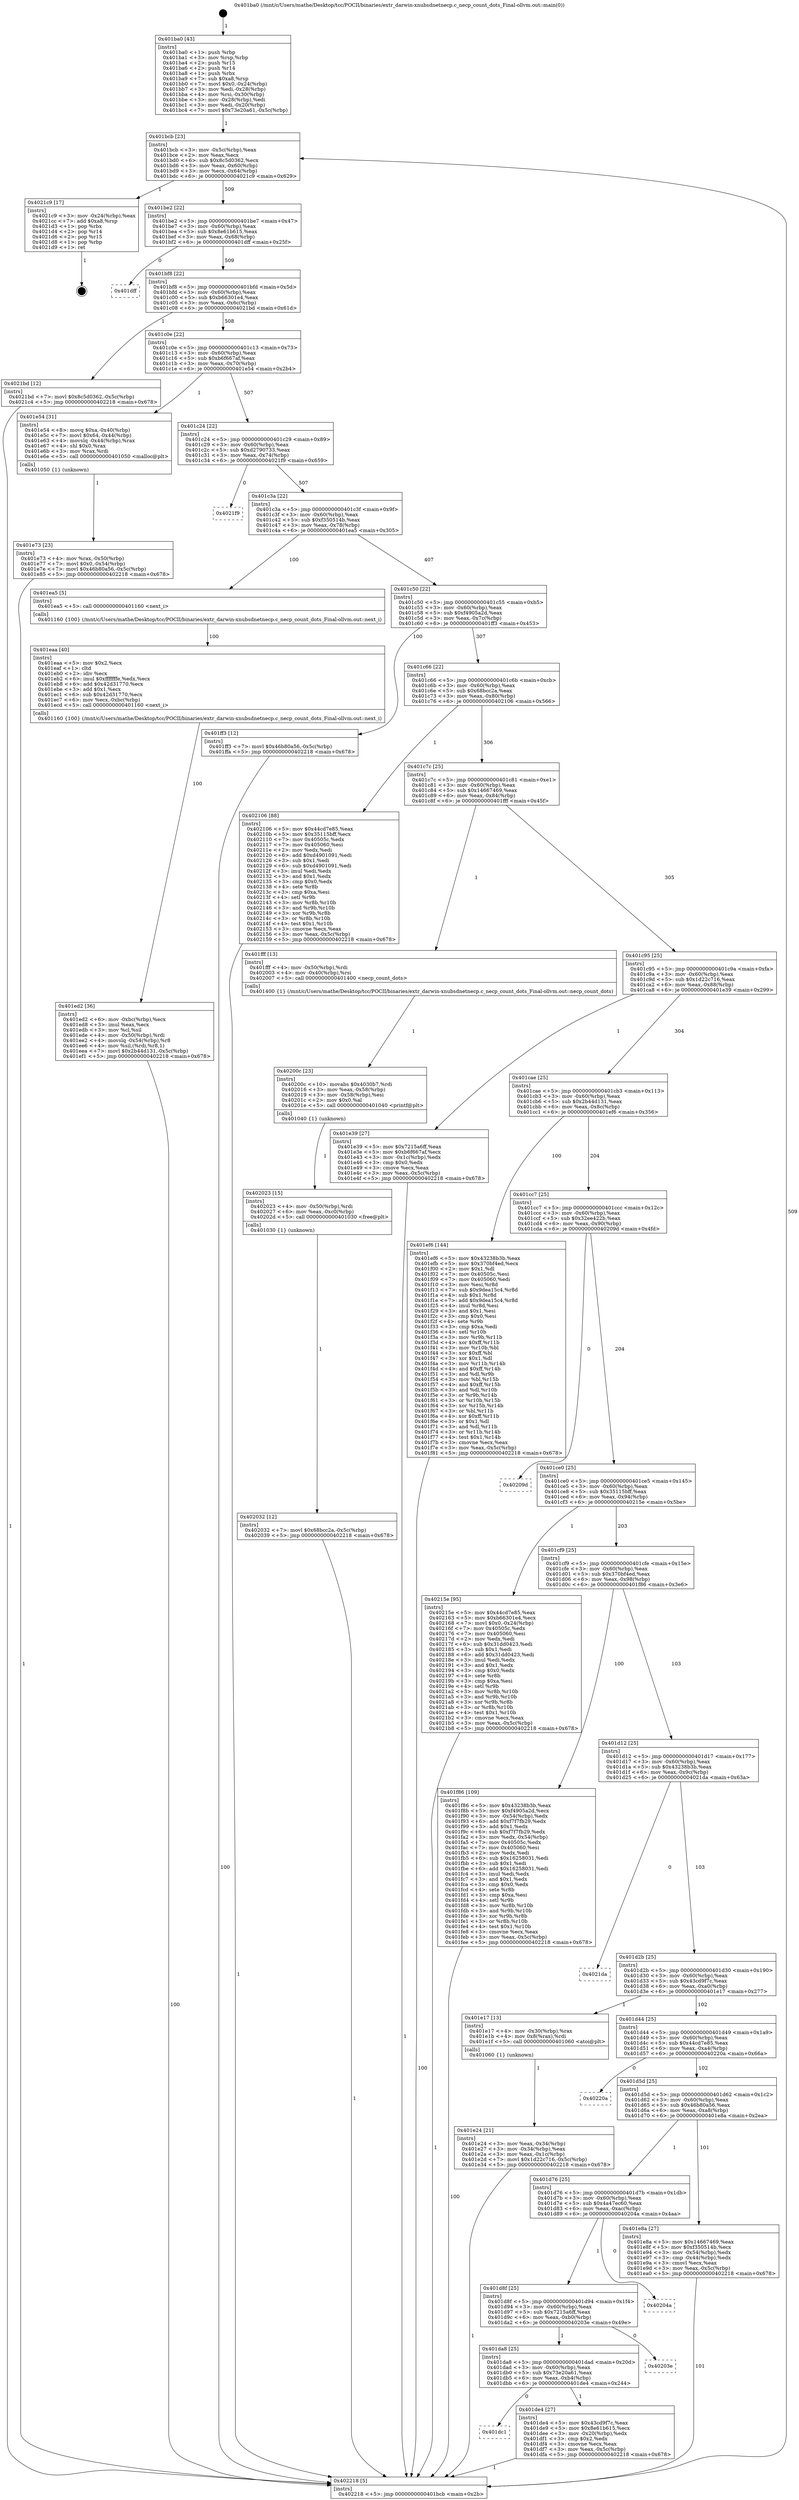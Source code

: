 digraph "0x401ba0" {
  label = "0x401ba0 (/mnt/c/Users/mathe/Desktop/tcc/POCII/binaries/extr_darwin-xnubsdnetnecp.c_necp_count_dots_Final-ollvm.out::main(0))"
  labelloc = "t"
  node[shape=record]

  Entry [label="",width=0.3,height=0.3,shape=circle,fillcolor=black,style=filled]
  "0x401bcb" [label="{
     0x401bcb [23]\l
     | [instrs]\l
     &nbsp;&nbsp;0x401bcb \<+3\>: mov -0x5c(%rbp),%eax\l
     &nbsp;&nbsp;0x401bce \<+2\>: mov %eax,%ecx\l
     &nbsp;&nbsp;0x401bd0 \<+6\>: sub $0x8c5d0362,%ecx\l
     &nbsp;&nbsp;0x401bd6 \<+3\>: mov %eax,-0x60(%rbp)\l
     &nbsp;&nbsp;0x401bd9 \<+3\>: mov %ecx,-0x64(%rbp)\l
     &nbsp;&nbsp;0x401bdc \<+6\>: je 00000000004021c9 \<main+0x629\>\l
  }"]
  "0x4021c9" [label="{
     0x4021c9 [17]\l
     | [instrs]\l
     &nbsp;&nbsp;0x4021c9 \<+3\>: mov -0x24(%rbp),%eax\l
     &nbsp;&nbsp;0x4021cc \<+7\>: add $0xa8,%rsp\l
     &nbsp;&nbsp;0x4021d3 \<+1\>: pop %rbx\l
     &nbsp;&nbsp;0x4021d4 \<+2\>: pop %r14\l
     &nbsp;&nbsp;0x4021d6 \<+2\>: pop %r15\l
     &nbsp;&nbsp;0x4021d8 \<+1\>: pop %rbp\l
     &nbsp;&nbsp;0x4021d9 \<+1\>: ret\l
  }"]
  "0x401be2" [label="{
     0x401be2 [22]\l
     | [instrs]\l
     &nbsp;&nbsp;0x401be2 \<+5\>: jmp 0000000000401be7 \<main+0x47\>\l
     &nbsp;&nbsp;0x401be7 \<+3\>: mov -0x60(%rbp),%eax\l
     &nbsp;&nbsp;0x401bea \<+5\>: sub $0x8e61b615,%eax\l
     &nbsp;&nbsp;0x401bef \<+3\>: mov %eax,-0x68(%rbp)\l
     &nbsp;&nbsp;0x401bf2 \<+6\>: je 0000000000401dff \<main+0x25f\>\l
  }"]
  Exit [label="",width=0.3,height=0.3,shape=circle,fillcolor=black,style=filled,peripheries=2]
  "0x401dff" [label="{
     0x401dff\l
  }", style=dashed]
  "0x401bf8" [label="{
     0x401bf8 [22]\l
     | [instrs]\l
     &nbsp;&nbsp;0x401bf8 \<+5\>: jmp 0000000000401bfd \<main+0x5d\>\l
     &nbsp;&nbsp;0x401bfd \<+3\>: mov -0x60(%rbp),%eax\l
     &nbsp;&nbsp;0x401c00 \<+5\>: sub $0xb66301e4,%eax\l
     &nbsp;&nbsp;0x401c05 \<+3\>: mov %eax,-0x6c(%rbp)\l
     &nbsp;&nbsp;0x401c08 \<+6\>: je 00000000004021bd \<main+0x61d\>\l
  }"]
  "0x402032" [label="{
     0x402032 [12]\l
     | [instrs]\l
     &nbsp;&nbsp;0x402032 \<+7\>: movl $0x68bcc2a,-0x5c(%rbp)\l
     &nbsp;&nbsp;0x402039 \<+5\>: jmp 0000000000402218 \<main+0x678\>\l
  }"]
  "0x4021bd" [label="{
     0x4021bd [12]\l
     | [instrs]\l
     &nbsp;&nbsp;0x4021bd \<+7\>: movl $0x8c5d0362,-0x5c(%rbp)\l
     &nbsp;&nbsp;0x4021c4 \<+5\>: jmp 0000000000402218 \<main+0x678\>\l
  }"]
  "0x401c0e" [label="{
     0x401c0e [22]\l
     | [instrs]\l
     &nbsp;&nbsp;0x401c0e \<+5\>: jmp 0000000000401c13 \<main+0x73\>\l
     &nbsp;&nbsp;0x401c13 \<+3\>: mov -0x60(%rbp),%eax\l
     &nbsp;&nbsp;0x401c16 \<+5\>: sub $0xb6f667af,%eax\l
     &nbsp;&nbsp;0x401c1b \<+3\>: mov %eax,-0x70(%rbp)\l
     &nbsp;&nbsp;0x401c1e \<+6\>: je 0000000000401e54 \<main+0x2b4\>\l
  }"]
  "0x402023" [label="{
     0x402023 [15]\l
     | [instrs]\l
     &nbsp;&nbsp;0x402023 \<+4\>: mov -0x50(%rbp),%rdi\l
     &nbsp;&nbsp;0x402027 \<+6\>: mov %eax,-0xc0(%rbp)\l
     &nbsp;&nbsp;0x40202d \<+5\>: call 0000000000401030 \<free@plt\>\l
     | [calls]\l
     &nbsp;&nbsp;0x401030 \{1\} (unknown)\l
  }"]
  "0x401e54" [label="{
     0x401e54 [31]\l
     | [instrs]\l
     &nbsp;&nbsp;0x401e54 \<+8\>: movq $0xa,-0x40(%rbp)\l
     &nbsp;&nbsp;0x401e5c \<+7\>: movl $0x64,-0x44(%rbp)\l
     &nbsp;&nbsp;0x401e63 \<+4\>: movslq -0x44(%rbp),%rax\l
     &nbsp;&nbsp;0x401e67 \<+4\>: shl $0x0,%rax\l
     &nbsp;&nbsp;0x401e6b \<+3\>: mov %rax,%rdi\l
     &nbsp;&nbsp;0x401e6e \<+5\>: call 0000000000401050 \<malloc@plt\>\l
     | [calls]\l
     &nbsp;&nbsp;0x401050 \{1\} (unknown)\l
  }"]
  "0x401c24" [label="{
     0x401c24 [22]\l
     | [instrs]\l
     &nbsp;&nbsp;0x401c24 \<+5\>: jmp 0000000000401c29 \<main+0x89\>\l
     &nbsp;&nbsp;0x401c29 \<+3\>: mov -0x60(%rbp),%eax\l
     &nbsp;&nbsp;0x401c2c \<+5\>: sub $0xd2790733,%eax\l
     &nbsp;&nbsp;0x401c31 \<+3\>: mov %eax,-0x74(%rbp)\l
     &nbsp;&nbsp;0x401c34 \<+6\>: je 00000000004021f9 \<main+0x659\>\l
  }"]
  "0x40200c" [label="{
     0x40200c [23]\l
     | [instrs]\l
     &nbsp;&nbsp;0x40200c \<+10\>: movabs $0x4030b7,%rdi\l
     &nbsp;&nbsp;0x402016 \<+3\>: mov %eax,-0x58(%rbp)\l
     &nbsp;&nbsp;0x402019 \<+3\>: mov -0x58(%rbp),%esi\l
     &nbsp;&nbsp;0x40201c \<+2\>: mov $0x0,%al\l
     &nbsp;&nbsp;0x40201e \<+5\>: call 0000000000401040 \<printf@plt\>\l
     | [calls]\l
     &nbsp;&nbsp;0x401040 \{1\} (unknown)\l
  }"]
  "0x4021f9" [label="{
     0x4021f9\l
  }", style=dashed]
  "0x401c3a" [label="{
     0x401c3a [22]\l
     | [instrs]\l
     &nbsp;&nbsp;0x401c3a \<+5\>: jmp 0000000000401c3f \<main+0x9f\>\l
     &nbsp;&nbsp;0x401c3f \<+3\>: mov -0x60(%rbp),%eax\l
     &nbsp;&nbsp;0x401c42 \<+5\>: sub $0xf350514b,%eax\l
     &nbsp;&nbsp;0x401c47 \<+3\>: mov %eax,-0x78(%rbp)\l
     &nbsp;&nbsp;0x401c4a \<+6\>: je 0000000000401ea5 \<main+0x305\>\l
  }"]
  "0x401ed2" [label="{
     0x401ed2 [36]\l
     | [instrs]\l
     &nbsp;&nbsp;0x401ed2 \<+6\>: mov -0xbc(%rbp),%ecx\l
     &nbsp;&nbsp;0x401ed8 \<+3\>: imul %eax,%ecx\l
     &nbsp;&nbsp;0x401edb \<+3\>: mov %cl,%sil\l
     &nbsp;&nbsp;0x401ede \<+4\>: mov -0x50(%rbp),%rdi\l
     &nbsp;&nbsp;0x401ee2 \<+4\>: movslq -0x54(%rbp),%r8\l
     &nbsp;&nbsp;0x401ee6 \<+4\>: mov %sil,(%rdi,%r8,1)\l
     &nbsp;&nbsp;0x401eea \<+7\>: movl $0x2b44d131,-0x5c(%rbp)\l
     &nbsp;&nbsp;0x401ef1 \<+5\>: jmp 0000000000402218 \<main+0x678\>\l
  }"]
  "0x401ea5" [label="{
     0x401ea5 [5]\l
     | [instrs]\l
     &nbsp;&nbsp;0x401ea5 \<+5\>: call 0000000000401160 \<next_i\>\l
     | [calls]\l
     &nbsp;&nbsp;0x401160 \{100\} (/mnt/c/Users/mathe/Desktop/tcc/POCII/binaries/extr_darwin-xnubsdnetnecp.c_necp_count_dots_Final-ollvm.out::next_i)\l
  }"]
  "0x401c50" [label="{
     0x401c50 [22]\l
     | [instrs]\l
     &nbsp;&nbsp;0x401c50 \<+5\>: jmp 0000000000401c55 \<main+0xb5\>\l
     &nbsp;&nbsp;0x401c55 \<+3\>: mov -0x60(%rbp),%eax\l
     &nbsp;&nbsp;0x401c58 \<+5\>: sub $0xf4905a2d,%eax\l
     &nbsp;&nbsp;0x401c5d \<+3\>: mov %eax,-0x7c(%rbp)\l
     &nbsp;&nbsp;0x401c60 \<+6\>: je 0000000000401ff3 \<main+0x453\>\l
  }"]
  "0x401eaa" [label="{
     0x401eaa [40]\l
     | [instrs]\l
     &nbsp;&nbsp;0x401eaa \<+5\>: mov $0x2,%ecx\l
     &nbsp;&nbsp;0x401eaf \<+1\>: cltd\l
     &nbsp;&nbsp;0x401eb0 \<+2\>: idiv %ecx\l
     &nbsp;&nbsp;0x401eb2 \<+6\>: imul $0xfffffffe,%edx,%ecx\l
     &nbsp;&nbsp;0x401eb8 \<+6\>: add $0x42d31770,%ecx\l
     &nbsp;&nbsp;0x401ebe \<+3\>: add $0x1,%ecx\l
     &nbsp;&nbsp;0x401ec1 \<+6\>: sub $0x42d31770,%ecx\l
     &nbsp;&nbsp;0x401ec7 \<+6\>: mov %ecx,-0xbc(%rbp)\l
     &nbsp;&nbsp;0x401ecd \<+5\>: call 0000000000401160 \<next_i\>\l
     | [calls]\l
     &nbsp;&nbsp;0x401160 \{100\} (/mnt/c/Users/mathe/Desktop/tcc/POCII/binaries/extr_darwin-xnubsdnetnecp.c_necp_count_dots_Final-ollvm.out::next_i)\l
  }"]
  "0x401ff3" [label="{
     0x401ff3 [12]\l
     | [instrs]\l
     &nbsp;&nbsp;0x401ff3 \<+7\>: movl $0x46b80a56,-0x5c(%rbp)\l
     &nbsp;&nbsp;0x401ffa \<+5\>: jmp 0000000000402218 \<main+0x678\>\l
  }"]
  "0x401c66" [label="{
     0x401c66 [22]\l
     | [instrs]\l
     &nbsp;&nbsp;0x401c66 \<+5\>: jmp 0000000000401c6b \<main+0xcb\>\l
     &nbsp;&nbsp;0x401c6b \<+3\>: mov -0x60(%rbp),%eax\l
     &nbsp;&nbsp;0x401c6e \<+5\>: sub $0x68bcc2a,%eax\l
     &nbsp;&nbsp;0x401c73 \<+3\>: mov %eax,-0x80(%rbp)\l
     &nbsp;&nbsp;0x401c76 \<+6\>: je 0000000000402106 \<main+0x566\>\l
  }"]
  "0x401e73" [label="{
     0x401e73 [23]\l
     | [instrs]\l
     &nbsp;&nbsp;0x401e73 \<+4\>: mov %rax,-0x50(%rbp)\l
     &nbsp;&nbsp;0x401e77 \<+7\>: movl $0x0,-0x54(%rbp)\l
     &nbsp;&nbsp;0x401e7e \<+7\>: movl $0x46b80a56,-0x5c(%rbp)\l
     &nbsp;&nbsp;0x401e85 \<+5\>: jmp 0000000000402218 \<main+0x678\>\l
  }"]
  "0x402106" [label="{
     0x402106 [88]\l
     | [instrs]\l
     &nbsp;&nbsp;0x402106 \<+5\>: mov $0x44cd7e85,%eax\l
     &nbsp;&nbsp;0x40210b \<+5\>: mov $0x35115bff,%ecx\l
     &nbsp;&nbsp;0x402110 \<+7\>: mov 0x40505c,%edx\l
     &nbsp;&nbsp;0x402117 \<+7\>: mov 0x405060,%esi\l
     &nbsp;&nbsp;0x40211e \<+2\>: mov %edx,%edi\l
     &nbsp;&nbsp;0x402120 \<+6\>: add $0xd4901091,%edi\l
     &nbsp;&nbsp;0x402126 \<+3\>: sub $0x1,%edi\l
     &nbsp;&nbsp;0x402129 \<+6\>: sub $0xd4901091,%edi\l
     &nbsp;&nbsp;0x40212f \<+3\>: imul %edi,%edx\l
     &nbsp;&nbsp;0x402132 \<+3\>: and $0x1,%edx\l
     &nbsp;&nbsp;0x402135 \<+3\>: cmp $0x0,%edx\l
     &nbsp;&nbsp;0x402138 \<+4\>: sete %r8b\l
     &nbsp;&nbsp;0x40213c \<+3\>: cmp $0xa,%esi\l
     &nbsp;&nbsp;0x40213f \<+4\>: setl %r9b\l
     &nbsp;&nbsp;0x402143 \<+3\>: mov %r8b,%r10b\l
     &nbsp;&nbsp;0x402146 \<+3\>: and %r9b,%r10b\l
     &nbsp;&nbsp;0x402149 \<+3\>: xor %r9b,%r8b\l
     &nbsp;&nbsp;0x40214c \<+3\>: or %r8b,%r10b\l
     &nbsp;&nbsp;0x40214f \<+4\>: test $0x1,%r10b\l
     &nbsp;&nbsp;0x402153 \<+3\>: cmovne %ecx,%eax\l
     &nbsp;&nbsp;0x402156 \<+3\>: mov %eax,-0x5c(%rbp)\l
     &nbsp;&nbsp;0x402159 \<+5\>: jmp 0000000000402218 \<main+0x678\>\l
  }"]
  "0x401c7c" [label="{
     0x401c7c [25]\l
     | [instrs]\l
     &nbsp;&nbsp;0x401c7c \<+5\>: jmp 0000000000401c81 \<main+0xe1\>\l
     &nbsp;&nbsp;0x401c81 \<+3\>: mov -0x60(%rbp),%eax\l
     &nbsp;&nbsp;0x401c84 \<+5\>: sub $0x14667469,%eax\l
     &nbsp;&nbsp;0x401c89 \<+6\>: mov %eax,-0x84(%rbp)\l
     &nbsp;&nbsp;0x401c8f \<+6\>: je 0000000000401fff \<main+0x45f\>\l
  }"]
  "0x401e24" [label="{
     0x401e24 [21]\l
     | [instrs]\l
     &nbsp;&nbsp;0x401e24 \<+3\>: mov %eax,-0x34(%rbp)\l
     &nbsp;&nbsp;0x401e27 \<+3\>: mov -0x34(%rbp),%eax\l
     &nbsp;&nbsp;0x401e2a \<+3\>: mov %eax,-0x1c(%rbp)\l
     &nbsp;&nbsp;0x401e2d \<+7\>: movl $0x1d22c716,-0x5c(%rbp)\l
     &nbsp;&nbsp;0x401e34 \<+5\>: jmp 0000000000402218 \<main+0x678\>\l
  }"]
  "0x401fff" [label="{
     0x401fff [13]\l
     | [instrs]\l
     &nbsp;&nbsp;0x401fff \<+4\>: mov -0x50(%rbp),%rdi\l
     &nbsp;&nbsp;0x402003 \<+4\>: mov -0x40(%rbp),%rsi\l
     &nbsp;&nbsp;0x402007 \<+5\>: call 0000000000401400 \<necp_count_dots\>\l
     | [calls]\l
     &nbsp;&nbsp;0x401400 \{1\} (/mnt/c/Users/mathe/Desktop/tcc/POCII/binaries/extr_darwin-xnubsdnetnecp.c_necp_count_dots_Final-ollvm.out::necp_count_dots)\l
  }"]
  "0x401c95" [label="{
     0x401c95 [25]\l
     | [instrs]\l
     &nbsp;&nbsp;0x401c95 \<+5\>: jmp 0000000000401c9a \<main+0xfa\>\l
     &nbsp;&nbsp;0x401c9a \<+3\>: mov -0x60(%rbp),%eax\l
     &nbsp;&nbsp;0x401c9d \<+5\>: sub $0x1d22c716,%eax\l
     &nbsp;&nbsp;0x401ca2 \<+6\>: mov %eax,-0x88(%rbp)\l
     &nbsp;&nbsp;0x401ca8 \<+6\>: je 0000000000401e39 \<main+0x299\>\l
  }"]
  "0x401ba0" [label="{
     0x401ba0 [43]\l
     | [instrs]\l
     &nbsp;&nbsp;0x401ba0 \<+1\>: push %rbp\l
     &nbsp;&nbsp;0x401ba1 \<+3\>: mov %rsp,%rbp\l
     &nbsp;&nbsp;0x401ba4 \<+2\>: push %r15\l
     &nbsp;&nbsp;0x401ba6 \<+2\>: push %r14\l
     &nbsp;&nbsp;0x401ba8 \<+1\>: push %rbx\l
     &nbsp;&nbsp;0x401ba9 \<+7\>: sub $0xa8,%rsp\l
     &nbsp;&nbsp;0x401bb0 \<+7\>: movl $0x0,-0x24(%rbp)\l
     &nbsp;&nbsp;0x401bb7 \<+3\>: mov %edi,-0x28(%rbp)\l
     &nbsp;&nbsp;0x401bba \<+4\>: mov %rsi,-0x30(%rbp)\l
     &nbsp;&nbsp;0x401bbe \<+3\>: mov -0x28(%rbp),%edi\l
     &nbsp;&nbsp;0x401bc1 \<+3\>: mov %edi,-0x20(%rbp)\l
     &nbsp;&nbsp;0x401bc4 \<+7\>: movl $0x73e20a61,-0x5c(%rbp)\l
  }"]
  "0x401e39" [label="{
     0x401e39 [27]\l
     | [instrs]\l
     &nbsp;&nbsp;0x401e39 \<+5\>: mov $0x7215a6ff,%eax\l
     &nbsp;&nbsp;0x401e3e \<+5\>: mov $0xb6f667af,%ecx\l
     &nbsp;&nbsp;0x401e43 \<+3\>: mov -0x1c(%rbp),%edx\l
     &nbsp;&nbsp;0x401e46 \<+3\>: cmp $0x0,%edx\l
     &nbsp;&nbsp;0x401e49 \<+3\>: cmove %ecx,%eax\l
     &nbsp;&nbsp;0x401e4c \<+3\>: mov %eax,-0x5c(%rbp)\l
     &nbsp;&nbsp;0x401e4f \<+5\>: jmp 0000000000402218 \<main+0x678\>\l
  }"]
  "0x401cae" [label="{
     0x401cae [25]\l
     | [instrs]\l
     &nbsp;&nbsp;0x401cae \<+5\>: jmp 0000000000401cb3 \<main+0x113\>\l
     &nbsp;&nbsp;0x401cb3 \<+3\>: mov -0x60(%rbp),%eax\l
     &nbsp;&nbsp;0x401cb6 \<+5\>: sub $0x2b44d131,%eax\l
     &nbsp;&nbsp;0x401cbb \<+6\>: mov %eax,-0x8c(%rbp)\l
     &nbsp;&nbsp;0x401cc1 \<+6\>: je 0000000000401ef6 \<main+0x356\>\l
  }"]
  "0x402218" [label="{
     0x402218 [5]\l
     | [instrs]\l
     &nbsp;&nbsp;0x402218 \<+5\>: jmp 0000000000401bcb \<main+0x2b\>\l
  }"]
  "0x401ef6" [label="{
     0x401ef6 [144]\l
     | [instrs]\l
     &nbsp;&nbsp;0x401ef6 \<+5\>: mov $0x43238b3b,%eax\l
     &nbsp;&nbsp;0x401efb \<+5\>: mov $0x370bf4ed,%ecx\l
     &nbsp;&nbsp;0x401f00 \<+2\>: mov $0x1,%dl\l
     &nbsp;&nbsp;0x401f02 \<+7\>: mov 0x40505c,%esi\l
     &nbsp;&nbsp;0x401f09 \<+7\>: mov 0x405060,%edi\l
     &nbsp;&nbsp;0x401f10 \<+3\>: mov %esi,%r8d\l
     &nbsp;&nbsp;0x401f13 \<+7\>: sub $0x9dea15c4,%r8d\l
     &nbsp;&nbsp;0x401f1a \<+4\>: sub $0x1,%r8d\l
     &nbsp;&nbsp;0x401f1e \<+7\>: add $0x9dea15c4,%r8d\l
     &nbsp;&nbsp;0x401f25 \<+4\>: imul %r8d,%esi\l
     &nbsp;&nbsp;0x401f29 \<+3\>: and $0x1,%esi\l
     &nbsp;&nbsp;0x401f2c \<+3\>: cmp $0x0,%esi\l
     &nbsp;&nbsp;0x401f2f \<+4\>: sete %r9b\l
     &nbsp;&nbsp;0x401f33 \<+3\>: cmp $0xa,%edi\l
     &nbsp;&nbsp;0x401f36 \<+4\>: setl %r10b\l
     &nbsp;&nbsp;0x401f3a \<+3\>: mov %r9b,%r11b\l
     &nbsp;&nbsp;0x401f3d \<+4\>: xor $0xff,%r11b\l
     &nbsp;&nbsp;0x401f41 \<+3\>: mov %r10b,%bl\l
     &nbsp;&nbsp;0x401f44 \<+3\>: xor $0xff,%bl\l
     &nbsp;&nbsp;0x401f47 \<+3\>: xor $0x1,%dl\l
     &nbsp;&nbsp;0x401f4a \<+3\>: mov %r11b,%r14b\l
     &nbsp;&nbsp;0x401f4d \<+4\>: and $0xff,%r14b\l
     &nbsp;&nbsp;0x401f51 \<+3\>: and %dl,%r9b\l
     &nbsp;&nbsp;0x401f54 \<+3\>: mov %bl,%r15b\l
     &nbsp;&nbsp;0x401f57 \<+4\>: and $0xff,%r15b\l
     &nbsp;&nbsp;0x401f5b \<+3\>: and %dl,%r10b\l
     &nbsp;&nbsp;0x401f5e \<+3\>: or %r9b,%r14b\l
     &nbsp;&nbsp;0x401f61 \<+3\>: or %r10b,%r15b\l
     &nbsp;&nbsp;0x401f64 \<+3\>: xor %r15b,%r14b\l
     &nbsp;&nbsp;0x401f67 \<+3\>: or %bl,%r11b\l
     &nbsp;&nbsp;0x401f6a \<+4\>: xor $0xff,%r11b\l
     &nbsp;&nbsp;0x401f6e \<+3\>: or $0x1,%dl\l
     &nbsp;&nbsp;0x401f71 \<+3\>: and %dl,%r11b\l
     &nbsp;&nbsp;0x401f74 \<+3\>: or %r11b,%r14b\l
     &nbsp;&nbsp;0x401f77 \<+4\>: test $0x1,%r14b\l
     &nbsp;&nbsp;0x401f7b \<+3\>: cmovne %ecx,%eax\l
     &nbsp;&nbsp;0x401f7e \<+3\>: mov %eax,-0x5c(%rbp)\l
     &nbsp;&nbsp;0x401f81 \<+5\>: jmp 0000000000402218 \<main+0x678\>\l
  }"]
  "0x401cc7" [label="{
     0x401cc7 [25]\l
     | [instrs]\l
     &nbsp;&nbsp;0x401cc7 \<+5\>: jmp 0000000000401ccc \<main+0x12c\>\l
     &nbsp;&nbsp;0x401ccc \<+3\>: mov -0x60(%rbp),%eax\l
     &nbsp;&nbsp;0x401ccf \<+5\>: sub $0x32ee422b,%eax\l
     &nbsp;&nbsp;0x401cd4 \<+6\>: mov %eax,-0x90(%rbp)\l
     &nbsp;&nbsp;0x401cda \<+6\>: je 000000000040209d \<main+0x4fd\>\l
  }"]
  "0x401dc1" [label="{
     0x401dc1\l
  }", style=dashed]
  "0x40209d" [label="{
     0x40209d\l
  }", style=dashed]
  "0x401ce0" [label="{
     0x401ce0 [25]\l
     | [instrs]\l
     &nbsp;&nbsp;0x401ce0 \<+5\>: jmp 0000000000401ce5 \<main+0x145\>\l
     &nbsp;&nbsp;0x401ce5 \<+3\>: mov -0x60(%rbp),%eax\l
     &nbsp;&nbsp;0x401ce8 \<+5\>: sub $0x35115bff,%eax\l
     &nbsp;&nbsp;0x401ced \<+6\>: mov %eax,-0x94(%rbp)\l
     &nbsp;&nbsp;0x401cf3 \<+6\>: je 000000000040215e \<main+0x5be\>\l
  }"]
  "0x401de4" [label="{
     0x401de4 [27]\l
     | [instrs]\l
     &nbsp;&nbsp;0x401de4 \<+5\>: mov $0x43cd9f7c,%eax\l
     &nbsp;&nbsp;0x401de9 \<+5\>: mov $0x8e61b615,%ecx\l
     &nbsp;&nbsp;0x401dee \<+3\>: mov -0x20(%rbp),%edx\l
     &nbsp;&nbsp;0x401df1 \<+3\>: cmp $0x2,%edx\l
     &nbsp;&nbsp;0x401df4 \<+3\>: cmovne %ecx,%eax\l
     &nbsp;&nbsp;0x401df7 \<+3\>: mov %eax,-0x5c(%rbp)\l
     &nbsp;&nbsp;0x401dfa \<+5\>: jmp 0000000000402218 \<main+0x678\>\l
  }"]
  "0x40215e" [label="{
     0x40215e [95]\l
     | [instrs]\l
     &nbsp;&nbsp;0x40215e \<+5\>: mov $0x44cd7e85,%eax\l
     &nbsp;&nbsp;0x402163 \<+5\>: mov $0xb66301e4,%ecx\l
     &nbsp;&nbsp;0x402168 \<+7\>: movl $0x0,-0x24(%rbp)\l
     &nbsp;&nbsp;0x40216f \<+7\>: mov 0x40505c,%edx\l
     &nbsp;&nbsp;0x402176 \<+7\>: mov 0x405060,%esi\l
     &nbsp;&nbsp;0x40217d \<+2\>: mov %edx,%edi\l
     &nbsp;&nbsp;0x40217f \<+6\>: sub $0x31dd0423,%edi\l
     &nbsp;&nbsp;0x402185 \<+3\>: sub $0x1,%edi\l
     &nbsp;&nbsp;0x402188 \<+6\>: add $0x31dd0423,%edi\l
     &nbsp;&nbsp;0x40218e \<+3\>: imul %edi,%edx\l
     &nbsp;&nbsp;0x402191 \<+3\>: and $0x1,%edx\l
     &nbsp;&nbsp;0x402194 \<+3\>: cmp $0x0,%edx\l
     &nbsp;&nbsp;0x402197 \<+4\>: sete %r8b\l
     &nbsp;&nbsp;0x40219b \<+3\>: cmp $0xa,%esi\l
     &nbsp;&nbsp;0x40219e \<+4\>: setl %r9b\l
     &nbsp;&nbsp;0x4021a2 \<+3\>: mov %r8b,%r10b\l
     &nbsp;&nbsp;0x4021a5 \<+3\>: and %r9b,%r10b\l
     &nbsp;&nbsp;0x4021a8 \<+3\>: xor %r9b,%r8b\l
     &nbsp;&nbsp;0x4021ab \<+3\>: or %r8b,%r10b\l
     &nbsp;&nbsp;0x4021ae \<+4\>: test $0x1,%r10b\l
     &nbsp;&nbsp;0x4021b2 \<+3\>: cmovne %ecx,%eax\l
     &nbsp;&nbsp;0x4021b5 \<+3\>: mov %eax,-0x5c(%rbp)\l
     &nbsp;&nbsp;0x4021b8 \<+5\>: jmp 0000000000402218 \<main+0x678\>\l
  }"]
  "0x401cf9" [label="{
     0x401cf9 [25]\l
     | [instrs]\l
     &nbsp;&nbsp;0x401cf9 \<+5\>: jmp 0000000000401cfe \<main+0x15e\>\l
     &nbsp;&nbsp;0x401cfe \<+3\>: mov -0x60(%rbp),%eax\l
     &nbsp;&nbsp;0x401d01 \<+5\>: sub $0x370bf4ed,%eax\l
     &nbsp;&nbsp;0x401d06 \<+6\>: mov %eax,-0x98(%rbp)\l
     &nbsp;&nbsp;0x401d0c \<+6\>: je 0000000000401f86 \<main+0x3e6\>\l
  }"]
  "0x401da8" [label="{
     0x401da8 [25]\l
     | [instrs]\l
     &nbsp;&nbsp;0x401da8 \<+5\>: jmp 0000000000401dad \<main+0x20d\>\l
     &nbsp;&nbsp;0x401dad \<+3\>: mov -0x60(%rbp),%eax\l
     &nbsp;&nbsp;0x401db0 \<+5\>: sub $0x73e20a61,%eax\l
     &nbsp;&nbsp;0x401db5 \<+6\>: mov %eax,-0xb4(%rbp)\l
     &nbsp;&nbsp;0x401dbb \<+6\>: je 0000000000401de4 \<main+0x244\>\l
  }"]
  "0x401f86" [label="{
     0x401f86 [109]\l
     | [instrs]\l
     &nbsp;&nbsp;0x401f86 \<+5\>: mov $0x43238b3b,%eax\l
     &nbsp;&nbsp;0x401f8b \<+5\>: mov $0xf4905a2d,%ecx\l
     &nbsp;&nbsp;0x401f90 \<+3\>: mov -0x54(%rbp),%edx\l
     &nbsp;&nbsp;0x401f93 \<+6\>: add $0xf7f7fb29,%edx\l
     &nbsp;&nbsp;0x401f99 \<+3\>: add $0x1,%edx\l
     &nbsp;&nbsp;0x401f9c \<+6\>: sub $0xf7f7fb29,%edx\l
     &nbsp;&nbsp;0x401fa2 \<+3\>: mov %edx,-0x54(%rbp)\l
     &nbsp;&nbsp;0x401fa5 \<+7\>: mov 0x40505c,%edx\l
     &nbsp;&nbsp;0x401fac \<+7\>: mov 0x405060,%esi\l
     &nbsp;&nbsp;0x401fb3 \<+2\>: mov %edx,%edi\l
     &nbsp;&nbsp;0x401fb5 \<+6\>: sub $0x16258031,%edi\l
     &nbsp;&nbsp;0x401fbb \<+3\>: sub $0x1,%edi\l
     &nbsp;&nbsp;0x401fbe \<+6\>: add $0x16258031,%edi\l
     &nbsp;&nbsp;0x401fc4 \<+3\>: imul %edi,%edx\l
     &nbsp;&nbsp;0x401fc7 \<+3\>: and $0x1,%edx\l
     &nbsp;&nbsp;0x401fca \<+3\>: cmp $0x0,%edx\l
     &nbsp;&nbsp;0x401fcd \<+4\>: sete %r8b\l
     &nbsp;&nbsp;0x401fd1 \<+3\>: cmp $0xa,%esi\l
     &nbsp;&nbsp;0x401fd4 \<+4\>: setl %r9b\l
     &nbsp;&nbsp;0x401fd8 \<+3\>: mov %r8b,%r10b\l
     &nbsp;&nbsp;0x401fdb \<+3\>: and %r9b,%r10b\l
     &nbsp;&nbsp;0x401fde \<+3\>: xor %r9b,%r8b\l
     &nbsp;&nbsp;0x401fe1 \<+3\>: or %r8b,%r10b\l
     &nbsp;&nbsp;0x401fe4 \<+4\>: test $0x1,%r10b\l
     &nbsp;&nbsp;0x401fe8 \<+3\>: cmovne %ecx,%eax\l
     &nbsp;&nbsp;0x401feb \<+3\>: mov %eax,-0x5c(%rbp)\l
     &nbsp;&nbsp;0x401fee \<+5\>: jmp 0000000000402218 \<main+0x678\>\l
  }"]
  "0x401d12" [label="{
     0x401d12 [25]\l
     | [instrs]\l
     &nbsp;&nbsp;0x401d12 \<+5\>: jmp 0000000000401d17 \<main+0x177\>\l
     &nbsp;&nbsp;0x401d17 \<+3\>: mov -0x60(%rbp),%eax\l
     &nbsp;&nbsp;0x401d1a \<+5\>: sub $0x43238b3b,%eax\l
     &nbsp;&nbsp;0x401d1f \<+6\>: mov %eax,-0x9c(%rbp)\l
     &nbsp;&nbsp;0x401d25 \<+6\>: je 00000000004021da \<main+0x63a\>\l
  }"]
  "0x40203e" [label="{
     0x40203e\l
  }", style=dashed]
  "0x4021da" [label="{
     0x4021da\l
  }", style=dashed]
  "0x401d2b" [label="{
     0x401d2b [25]\l
     | [instrs]\l
     &nbsp;&nbsp;0x401d2b \<+5\>: jmp 0000000000401d30 \<main+0x190\>\l
     &nbsp;&nbsp;0x401d30 \<+3\>: mov -0x60(%rbp),%eax\l
     &nbsp;&nbsp;0x401d33 \<+5\>: sub $0x43cd9f7c,%eax\l
     &nbsp;&nbsp;0x401d38 \<+6\>: mov %eax,-0xa0(%rbp)\l
     &nbsp;&nbsp;0x401d3e \<+6\>: je 0000000000401e17 \<main+0x277\>\l
  }"]
  "0x401d8f" [label="{
     0x401d8f [25]\l
     | [instrs]\l
     &nbsp;&nbsp;0x401d8f \<+5\>: jmp 0000000000401d94 \<main+0x1f4\>\l
     &nbsp;&nbsp;0x401d94 \<+3\>: mov -0x60(%rbp),%eax\l
     &nbsp;&nbsp;0x401d97 \<+5\>: sub $0x7215a6ff,%eax\l
     &nbsp;&nbsp;0x401d9c \<+6\>: mov %eax,-0xb0(%rbp)\l
     &nbsp;&nbsp;0x401da2 \<+6\>: je 000000000040203e \<main+0x49e\>\l
  }"]
  "0x401e17" [label="{
     0x401e17 [13]\l
     | [instrs]\l
     &nbsp;&nbsp;0x401e17 \<+4\>: mov -0x30(%rbp),%rax\l
     &nbsp;&nbsp;0x401e1b \<+4\>: mov 0x8(%rax),%rdi\l
     &nbsp;&nbsp;0x401e1f \<+5\>: call 0000000000401060 \<atoi@plt\>\l
     | [calls]\l
     &nbsp;&nbsp;0x401060 \{1\} (unknown)\l
  }"]
  "0x401d44" [label="{
     0x401d44 [25]\l
     | [instrs]\l
     &nbsp;&nbsp;0x401d44 \<+5\>: jmp 0000000000401d49 \<main+0x1a9\>\l
     &nbsp;&nbsp;0x401d49 \<+3\>: mov -0x60(%rbp),%eax\l
     &nbsp;&nbsp;0x401d4c \<+5\>: sub $0x44cd7e85,%eax\l
     &nbsp;&nbsp;0x401d51 \<+6\>: mov %eax,-0xa4(%rbp)\l
     &nbsp;&nbsp;0x401d57 \<+6\>: je 000000000040220a \<main+0x66a\>\l
  }"]
  "0x40204a" [label="{
     0x40204a\l
  }", style=dashed]
  "0x40220a" [label="{
     0x40220a\l
  }", style=dashed]
  "0x401d5d" [label="{
     0x401d5d [25]\l
     | [instrs]\l
     &nbsp;&nbsp;0x401d5d \<+5\>: jmp 0000000000401d62 \<main+0x1c2\>\l
     &nbsp;&nbsp;0x401d62 \<+3\>: mov -0x60(%rbp),%eax\l
     &nbsp;&nbsp;0x401d65 \<+5\>: sub $0x46b80a56,%eax\l
     &nbsp;&nbsp;0x401d6a \<+6\>: mov %eax,-0xa8(%rbp)\l
     &nbsp;&nbsp;0x401d70 \<+6\>: je 0000000000401e8a \<main+0x2ea\>\l
  }"]
  "0x401d76" [label="{
     0x401d76 [25]\l
     | [instrs]\l
     &nbsp;&nbsp;0x401d76 \<+5\>: jmp 0000000000401d7b \<main+0x1db\>\l
     &nbsp;&nbsp;0x401d7b \<+3\>: mov -0x60(%rbp),%eax\l
     &nbsp;&nbsp;0x401d7e \<+5\>: sub $0x4a47ec60,%eax\l
     &nbsp;&nbsp;0x401d83 \<+6\>: mov %eax,-0xac(%rbp)\l
     &nbsp;&nbsp;0x401d89 \<+6\>: je 000000000040204a \<main+0x4aa\>\l
  }"]
  "0x401e8a" [label="{
     0x401e8a [27]\l
     | [instrs]\l
     &nbsp;&nbsp;0x401e8a \<+5\>: mov $0x14667469,%eax\l
     &nbsp;&nbsp;0x401e8f \<+5\>: mov $0xf350514b,%ecx\l
     &nbsp;&nbsp;0x401e94 \<+3\>: mov -0x54(%rbp),%edx\l
     &nbsp;&nbsp;0x401e97 \<+3\>: cmp -0x44(%rbp),%edx\l
     &nbsp;&nbsp;0x401e9a \<+3\>: cmovl %ecx,%eax\l
     &nbsp;&nbsp;0x401e9d \<+3\>: mov %eax,-0x5c(%rbp)\l
     &nbsp;&nbsp;0x401ea0 \<+5\>: jmp 0000000000402218 \<main+0x678\>\l
  }"]
  Entry -> "0x401ba0" [label=" 1"]
  "0x401bcb" -> "0x4021c9" [label=" 1"]
  "0x401bcb" -> "0x401be2" [label=" 509"]
  "0x4021c9" -> Exit [label=" 1"]
  "0x401be2" -> "0x401dff" [label=" 0"]
  "0x401be2" -> "0x401bf8" [label=" 509"]
  "0x4021bd" -> "0x402218" [label=" 1"]
  "0x401bf8" -> "0x4021bd" [label=" 1"]
  "0x401bf8" -> "0x401c0e" [label=" 508"]
  "0x40215e" -> "0x402218" [label=" 1"]
  "0x401c0e" -> "0x401e54" [label=" 1"]
  "0x401c0e" -> "0x401c24" [label=" 507"]
  "0x402106" -> "0x402218" [label=" 1"]
  "0x401c24" -> "0x4021f9" [label=" 0"]
  "0x401c24" -> "0x401c3a" [label=" 507"]
  "0x402032" -> "0x402218" [label=" 1"]
  "0x401c3a" -> "0x401ea5" [label=" 100"]
  "0x401c3a" -> "0x401c50" [label=" 407"]
  "0x402023" -> "0x402032" [label=" 1"]
  "0x401c50" -> "0x401ff3" [label=" 100"]
  "0x401c50" -> "0x401c66" [label=" 307"]
  "0x40200c" -> "0x402023" [label=" 1"]
  "0x401c66" -> "0x402106" [label=" 1"]
  "0x401c66" -> "0x401c7c" [label=" 306"]
  "0x401fff" -> "0x40200c" [label=" 1"]
  "0x401c7c" -> "0x401fff" [label=" 1"]
  "0x401c7c" -> "0x401c95" [label=" 305"]
  "0x401ff3" -> "0x402218" [label=" 100"]
  "0x401c95" -> "0x401e39" [label=" 1"]
  "0x401c95" -> "0x401cae" [label=" 304"]
  "0x401f86" -> "0x402218" [label=" 100"]
  "0x401cae" -> "0x401ef6" [label=" 100"]
  "0x401cae" -> "0x401cc7" [label=" 204"]
  "0x401ef6" -> "0x402218" [label=" 100"]
  "0x401cc7" -> "0x40209d" [label=" 0"]
  "0x401cc7" -> "0x401ce0" [label=" 204"]
  "0x401ed2" -> "0x402218" [label=" 100"]
  "0x401ce0" -> "0x40215e" [label=" 1"]
  "0x401ce0" -> "0x401cf9" [label=" 203"]
  "0x401eaa" -> "0x401ed2" [label=" 100"]
  "0x401cf9" -> "0x401f86" [label=" 100"]
  "0x401cf9" -> "0x401d12" [label=" 103"]
  "0x401e8a" -> "0x402218" [label=" 101"]
  "0x401d12" -> "0x4021da" [label=" 0"]
  "0x401d12" -> "0x401d2b" [label=" 103"]
  "0x401e73" -> "0x402218" [label=" 1"]
  "0x401d2b" -> "0x401e17" [label=" 1"]
  "0x401d2b" -> "0x401d44" [label=" 102"]
  "0x401e39" -> "0x402218" [label=" 1"]
  "0x401d44" -> "0x40220a" [label=" 0"]
  "0x401d44" -> "0x401d5d" [label=" 102"]
  "0x401e24" -> "0x402218" [label=" 1"]
  "0x401d5d" -> "0x401e8a" [label=" 101"]
  "0x401d5d" -> "0x401d76" [label=" 1"]
  "0x401e17" -> "0x401e24" [label=" 1"]
  "0x401d76" -> "0x40204a" [label=" 0"]
  "0x401d76" -> "0x401d8f" [label=" 1"]
  "0x401e54" -> "0x401e73" [label=" 1"]
  "0x401d8f" -> "0x40203e" [label=" 0"]
  "0x401d8f" -> "0x401da8" [label=" 1"]
  "0x401ea5" -> "0x401eaa" [label=" 100"]
  "0x401da8" -> "0x401de4" [label=" 1"]
  "0x401da8" -> "0x401dc1" [label=" 0"]
  "0x401de4" -> "0x402218" [label=" 1"]
  "0x401ba0" -> "0x401bcb" [label=" 1"]
  "0x402218" -> "0x401bcb" [label=" 509"]
}
